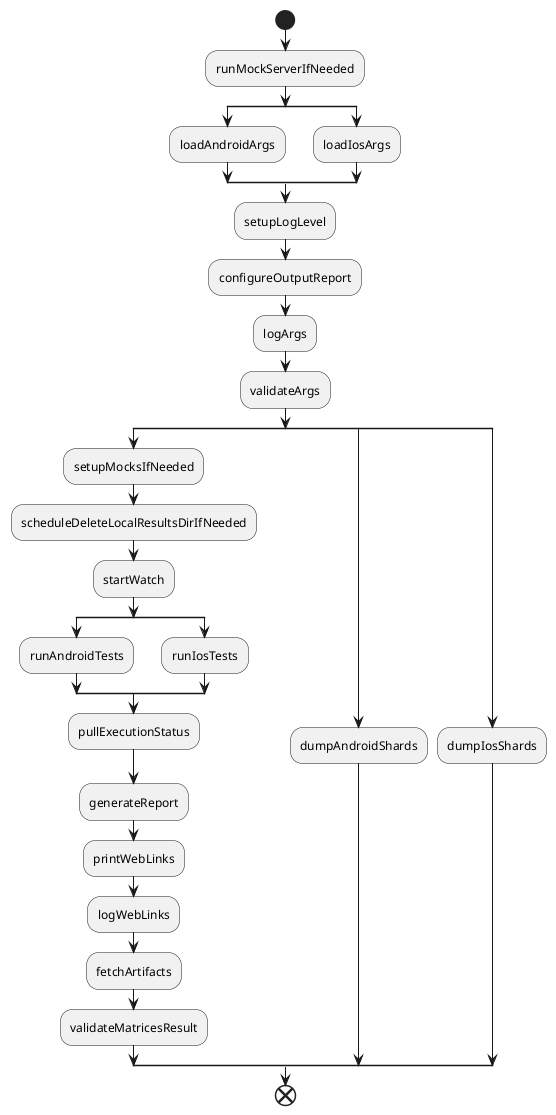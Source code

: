 @startuml
'https://plantuml.com/activity-diagram-beta

start
:runMockServerIfNeeded;
split
:loadAndroidArgs;
split again
:loadIosArgs;
end split
:setupLogLevel;
:configureOutputReport;
:logArgs;
:validateArgs;
split
:setupMocksIfNeeded;
:scheduleDeleteLocalResultsDirIfNeeded;
:startWatch;
split
:runAndroidTests;
split again
:runIosTests;
end split
:pullExecutionStatus;
:generateReport;
:printWebLinks;
:logWebLinks;
:fetchArtifacts;
:validateMatricesResult;
split again
:dumpAndroidShards;
split again
:dumpIosShards;
end split
end

@enduml
